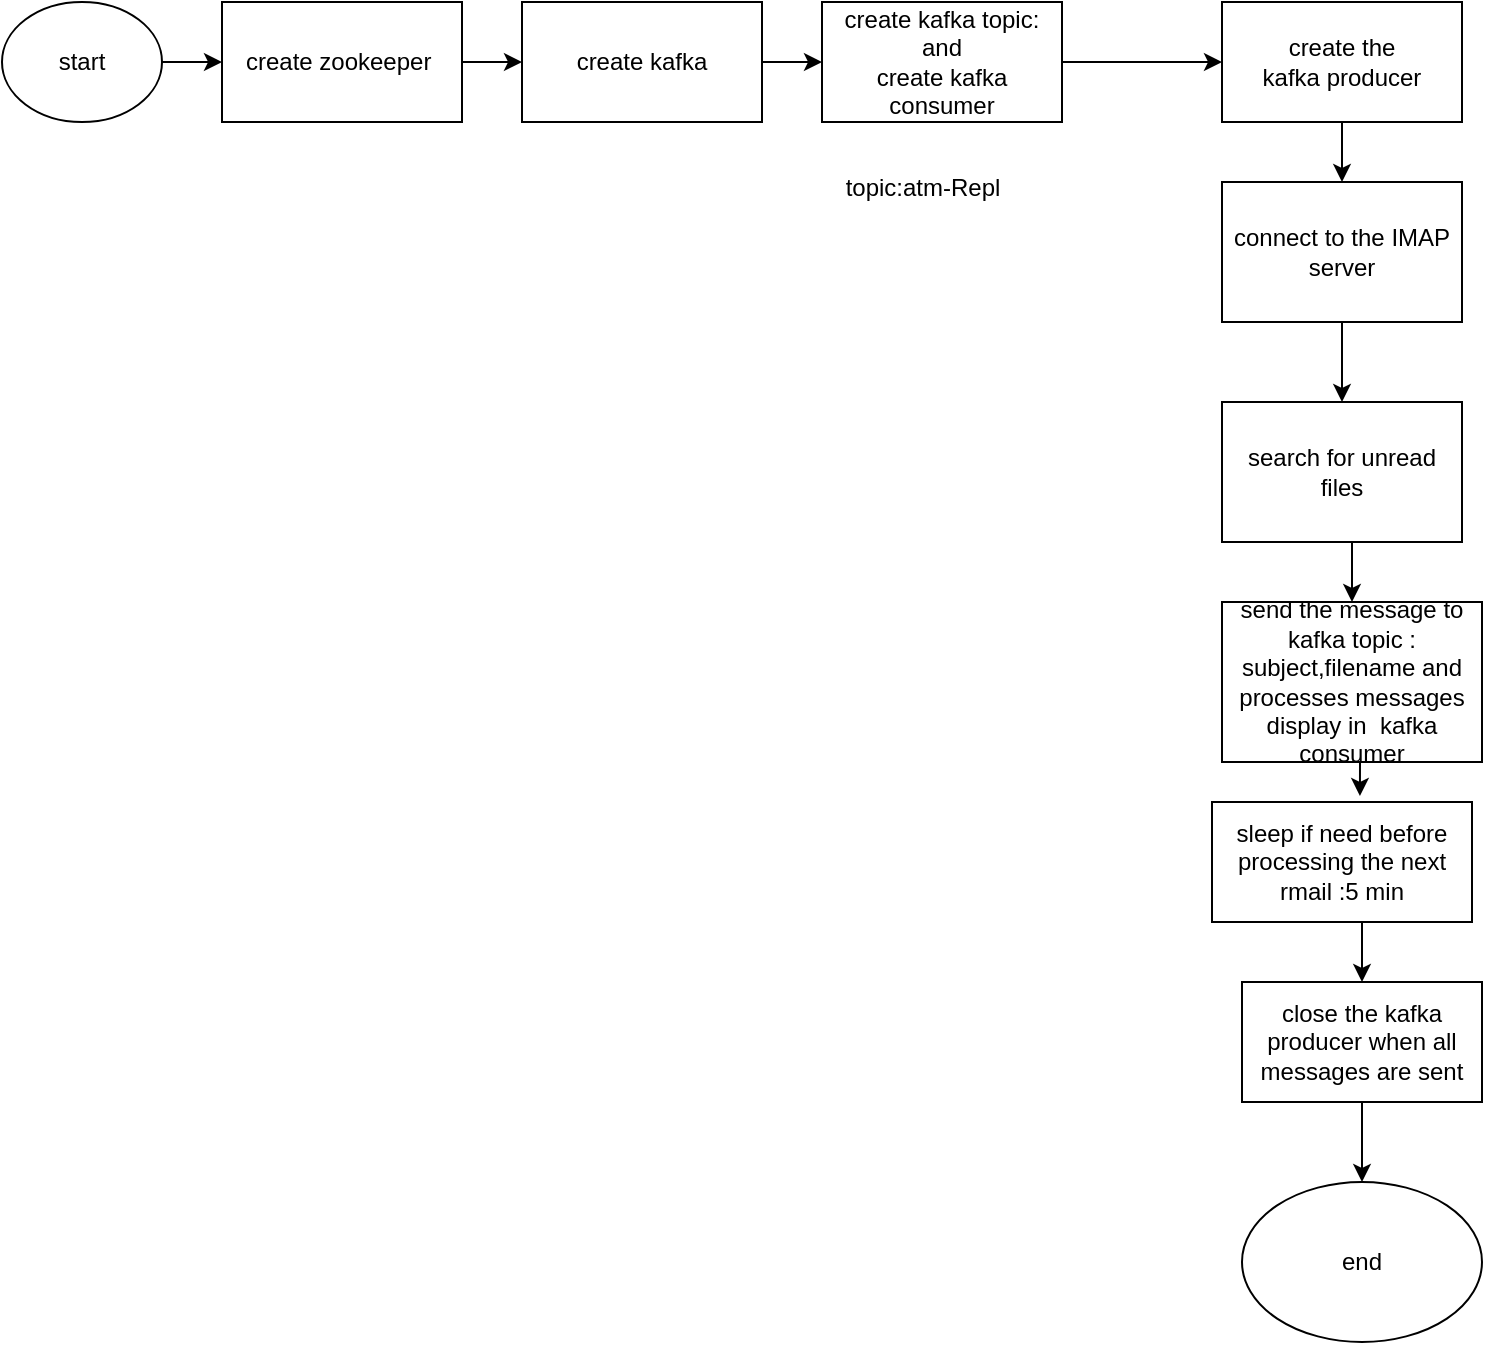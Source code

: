 <mxfile version="21.6.6" type="device">
  <diagram name="Page-1" id="sg8tQuAPL9iXGljp5b3l">
    <mxGraphModel dx="2250" dy="548" grid="1" gridSize="10" guides="1" tooltips="1" connect="1" arrows="1" fold="1" page="1" pageScale="1" pageWidth="850" pageHeight="1100" math="0" shadow="0">
      <root>
        <mxCell id="0" />
        <mxCell id="1" parent="0" />
        <mxCell id="srCuhlfIYJjgl_A2t4yZ-5" style="edgeStyle=orthogonalEdgeStyle;rounded=0;orthogonalLoop=1;jettySize=auto;html=1;exitX=1;exitY=0.5;exitDx=0;exitDy=0;entryX=0;entryY=0.5;entryDx=0;entryDy=0;" parent="1" source="j06AmoDlrQYC66J1lTnP-1" target="j06AmoDlrQYC66J1lTnP-9" edge="1">
          <mxGeometry relative="1" as="geometry" />
        </mxCell>
        <mxCell id="j06AmoDlrQYC66J1lTnP-1" value="start" style="ellipse;whiteSpace=wrap;html=1;" parent="1" vertex="1">
          <mxGeometry x="-160" y="50" width="80" height="60" as="geometry" />
        </mxCell>
        <mxCell id="srCuhlfIYJjgl_A2t4yZ-19" style="edgeStyle=orthogonalEdgeStyle;rounded=0;orthogonalLoop=1;jettySize=auto;html=1;exitX=0.5;exitY=1;exitDx=0;exitDy=0;entryX=0.5;entryY=0;entryDx=0;entryDy=0;" parent="1" source="j06AmoDlrQYC66J1lTnP-3" target="j06AmoDlrQYC66J1lTnP-5" edge="1">
          <mxGeometry relative="1" as="geometry" />
        </mxCell>
        <mxCell id="j06AmoDlrQYC66J1lTnP-3" value="search for unread files" style="rounded=0;whiteSpace=wrap;html=1;" parent="1" vertex="1">
          <mxGeometry x="450" y="250" width="120" height="70" as="geometry" />
        </mxCell>
        <mxCell id="srCuhlfIYJjgl_A2t4yZ-17" style="edgeStyle=orthogonalEdgeStyle;rounded=0;orthogonalLoop=1;jettySize=auto;html=1;entryX=0.5;entryY=0;entryDx=0;entryDy=0;" parent="1" source="j06AmoDlrQYC66J1lTnP-4" target="j06AmoDlrQYC66J1lTnP-3" edge="1">
          <mxGeometry relative="1" as="geometry" />
        </mxCell>
        <mxCell id="j06AmoDlrQYC66J1lTnP-4" value="connect to the IMAP server" style="rounded=0;whiteSpace=wrap;html=1;" parent="1" vertex="1">
          <mxGeometry x="450" y="140" width="120" height="70" as="geometry" />
        </mxCell>
        <mxCell id="srCuhlfIYJjgl_A2t4yZ-21" style="edgeStyle=orthogonalEdgeStyle;rounded=0;orthogonalLoop=1;jettySize=auto;html=1;exitX=0.5;exitY=1;exitDx=0;exitDy=0;entryX=0.569;entryY=-0.05;entryDx=0;entryDy=0;entryPerimeter=0;" parent="1" source="j06AmoDlrQYC66J1lTnP-5" target="j06AmoDlrQYC66J1lTnP-6" edge="1">
          <mxGeometry relative="1" as="geometry" />
        </mxCell>
        <mxCell id="j06AmoDlrQYC66J1lTnP-5" value="send the message to kafka topic :&lt;br&gt;subject,filename and processes messages display in&amp;nbsp; kafka consumer" style="rounded=0;whiteSpace=wrap;html=1;" parent="1" vertex="1">
          <mxGeometry x="450" y="350" width="130" height="80" as="geometry" />
        </mxCell>
        <mxCell id="srCuhlfIYJjgl_A2t4yZ-22" style="edgeStyle=orthogonalEdgeStyle;rounded=0;orthogonalLoop=1;jettySize=auto;html=1;exitX=0.5;exitY=1;exitDx=0;exitDy=0;entryX=0.5;entryY=0;entryDx=0;entryDy=0;" parent="1" source="j06AmoDlrQYC66J1lTnP-6" target="j06AmoDlrQYC66J1lTnP-7" edge="1">
          <mxGeometry relative="1" as="geometry" />
        </mxCell>
        <mxCell id="j06AmoDlrQYC66J1lTnP-6" value="sleep if need before processing the next rmail :5 min" style="rounded=0;whiteSpace=wrap;html=1;" parent="1" vertex="1">
          <mxGeometry x="445" y="450" width="130" height="60" as="geometry" />
        </mxCell>
        <mxCell id="srCuhlfIYJjgl_A2t4yZ-23" style="edgeStyle=orthogonalEdgeStyle;rounded=0;orthogonalLoop=1;jettySize=auto;html=1;exitX=0.5;exitY=1;exitDx=0;exitDy=0;entryX=0.5;entryY=0;entryDx=0;entryDy=0;" parent="1" source="j06AmoDlrQYC66J1lTnP-7" target="srCuhlfIYJjgl_A2t4yZ-4" edge="1">
          <mxGeometry relative="1" as="geometry" />
        </mxCell>
        <mxCell id="j06AmoDlrQYC66J1lTnP-7" value="close the kafka producer when all messages are sent" style="rounded=0;whiteSpace=wrap;html=1;" parent="1" vertex="1">
          <mxGeometry x="460" y="540" width="120" height="60" as="geometry" />
        </mxCell>
        <mxCell id="srCuhlfIYJjgl_A2t4yZ-6" style="edgeStyle=orthogonalEdgeStyle;rounded=0;orthogonalLoop=1;jettySize=auto;html=1;exitX=1;exitY=0.5;exitDx=0;exitDy=0;" parent="1" source="j06AmoDlrQYC66J1lTnP-9" target="j06AmoDlrQYC66J1lTnP-10" edge="1">
          <mxGeometry relative="1" as="geometry" />
        </mxCell>
        <mxCell id="j06AmoDlrQYC66J1lTnP-9" value="create zookeeper&amp;nbsp;" style="rounded=0;whiteSpace=wrap;html=1;" parent="1" vertex="1">
          <mxGeometry x="-50" y="50" width="120" height="60" as="geometry" />
        </mxCell>
        <mxCell id="srCuhlfIYJjgl_A2t4yZ-9" style="edgeStyle=orthogonalEdgeStyle;rounded=0;orthogonalLoop=1;jettySize=auto;html=1;exitX=1;exitY=0.5;exitDx=0;exitDy=0;entryX=0;entryY=0.5;entryDx=0;entryDy=0;" parent="1" source="j06AmoDlrQYC66J1lTnP-10" target="srCuhlfIYJjgl_A2t4yZ-2" edge="1">
          <mxGeometry relative="1" as="geometry" />
        </mxCell>
        <mxCell id="j06AmoDlrQYC66J1lTnP-10" value="create kafka" style="rounded=0;whiteSpace=wrap;html=1;" parent="1" vertex="1">
          <mxGeometry x="100" y="50" width="120" height="60" as="geometry" />
        </mxCell>
        <mxCell id="srCuhlfIYJjgl_A2t4yZ-14" style="edgeStyle=orthogonalEdgeStyle;rounded=0;orthogonalLoop=1;jettySize=auto;html=1;exitX=1;exitY=0.5;exitDx=0;exitDy=0;entryX=0;entryY=0.5;entryDx=0;entryDy=0;" parent="1" source="srCuhlfIYJjgl_A2t4yZ-2" target="srCuhlfIYJjgl_A2t4yZ-11" edge="1">
          <mxGeometry relative="1" as="geometry" />
        </mxCell>
        <mxCell id="srCuhlfIYJjgl_A2t4yZ-2" value="create kafka topic:&lt;br&gt;and &lt;br&gt;create kafka consumer" style="rounded=0;whiteSpace=wrap;html=1;" parent="1" vertex="1">
          <mxGeometry x="250" y="50" width="120" height="60" as="geometry" />
        </mxCell>
        <mxCell id="srCuhlfIYJjgl_A2t4yZ-4" value="end" style="ellipse;whiteSpace=wrap;html=1;" parent="1" vertex="1">
          <mxGeometry x="460" y="640" width="120" height="80" as="geometry" />
        </mxCell>
        <mxCell id="srCuhlfIYJjgl_A2t4yZ-16" value="" style="edgeStyle=orthogonalEdgeStyle;rounded=0;orthogonalLoop=1;jettySize=auto;html=1;" parent="1" source="srCuhlfIYJjgl_A2t4yZ-11" target="j06AmoDlrQYC66J1lTnP-4" edge="1">
          <mxGeometry relative="1" as="geometry" />
        </mxCell>
        <mxCell id="srCuhlfIYJjgl_A2t4yZ-11" value="create the kafka&amp;nbsp;producer" style="rounded=0;whiteSpace=wrap;html=1;" parent="1" vertex="1">
          <mxGeometry x="450" y="50" width="120" height="60" as="geometry" />
        </mxCell>
        <mxCell id="UIYuxZTvy7DhlQSvGzaJ-1" value="topic:atm-Repl" style="text;html=1;align=center;verticalAlign=middle;resizable=0;points=[];autosize=1;strokeColor=none;fillColor=none;" vertex="1" parent="1">
          <mxGeometry x="250" y="128" width="100" height="30" as="geometry" />
        </mxCell>
      </root>
    </mxGraphModel>
  </diagram>
</mxfile>
